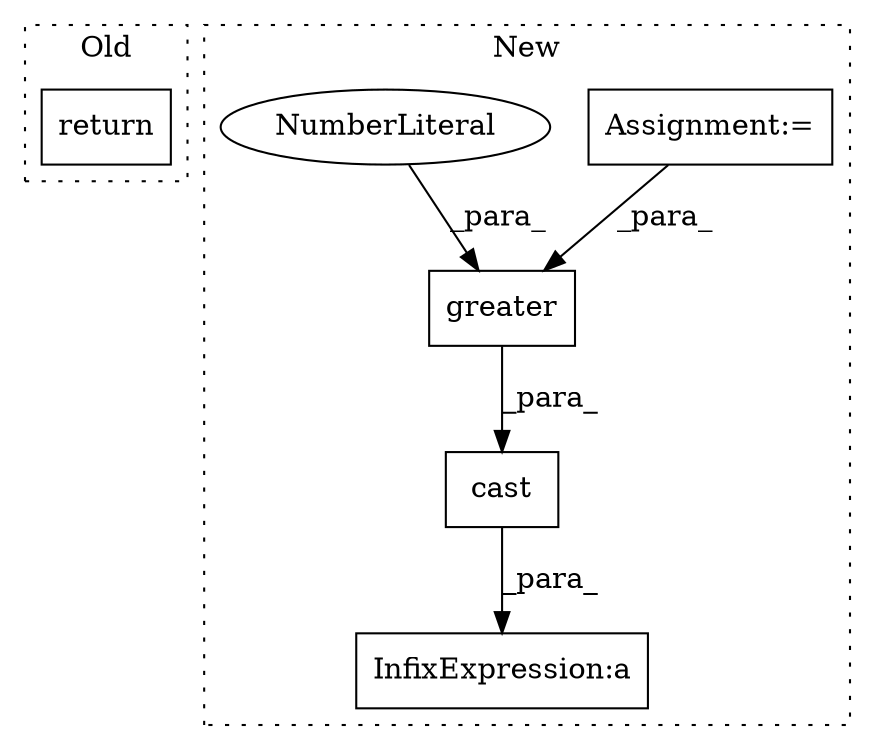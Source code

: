 digraph G {
subgraph cluster0 {
1 [label="return" a="41" s="10000" l="7" shape="box"];
label = "Old";
style="dotted";
}
subgraph cluster1 {
2 [label="greater" a="32" s="11134,11153" l="8,1" shape="box"];
3 [label="Assignment:=" a="7" s="11011" l="1" shape="box"];
4 [label="NumberLiteral" a="34" s="11152" l="1" shape="ellipse"];
5 [label="cast" a="32" s="11297,11335" l="5,1" shape="box"];
6 [label="InfixExpression:a" a="27" s="11280" l="3" shape="box"];
label = "New";
style="dotted";
}
2 -> 5 [label="_para_"];
3 -> 2 [label="_para_"];
4 -> 2 [label="_para_"];
5 -> 6 [label="_para_"];
}